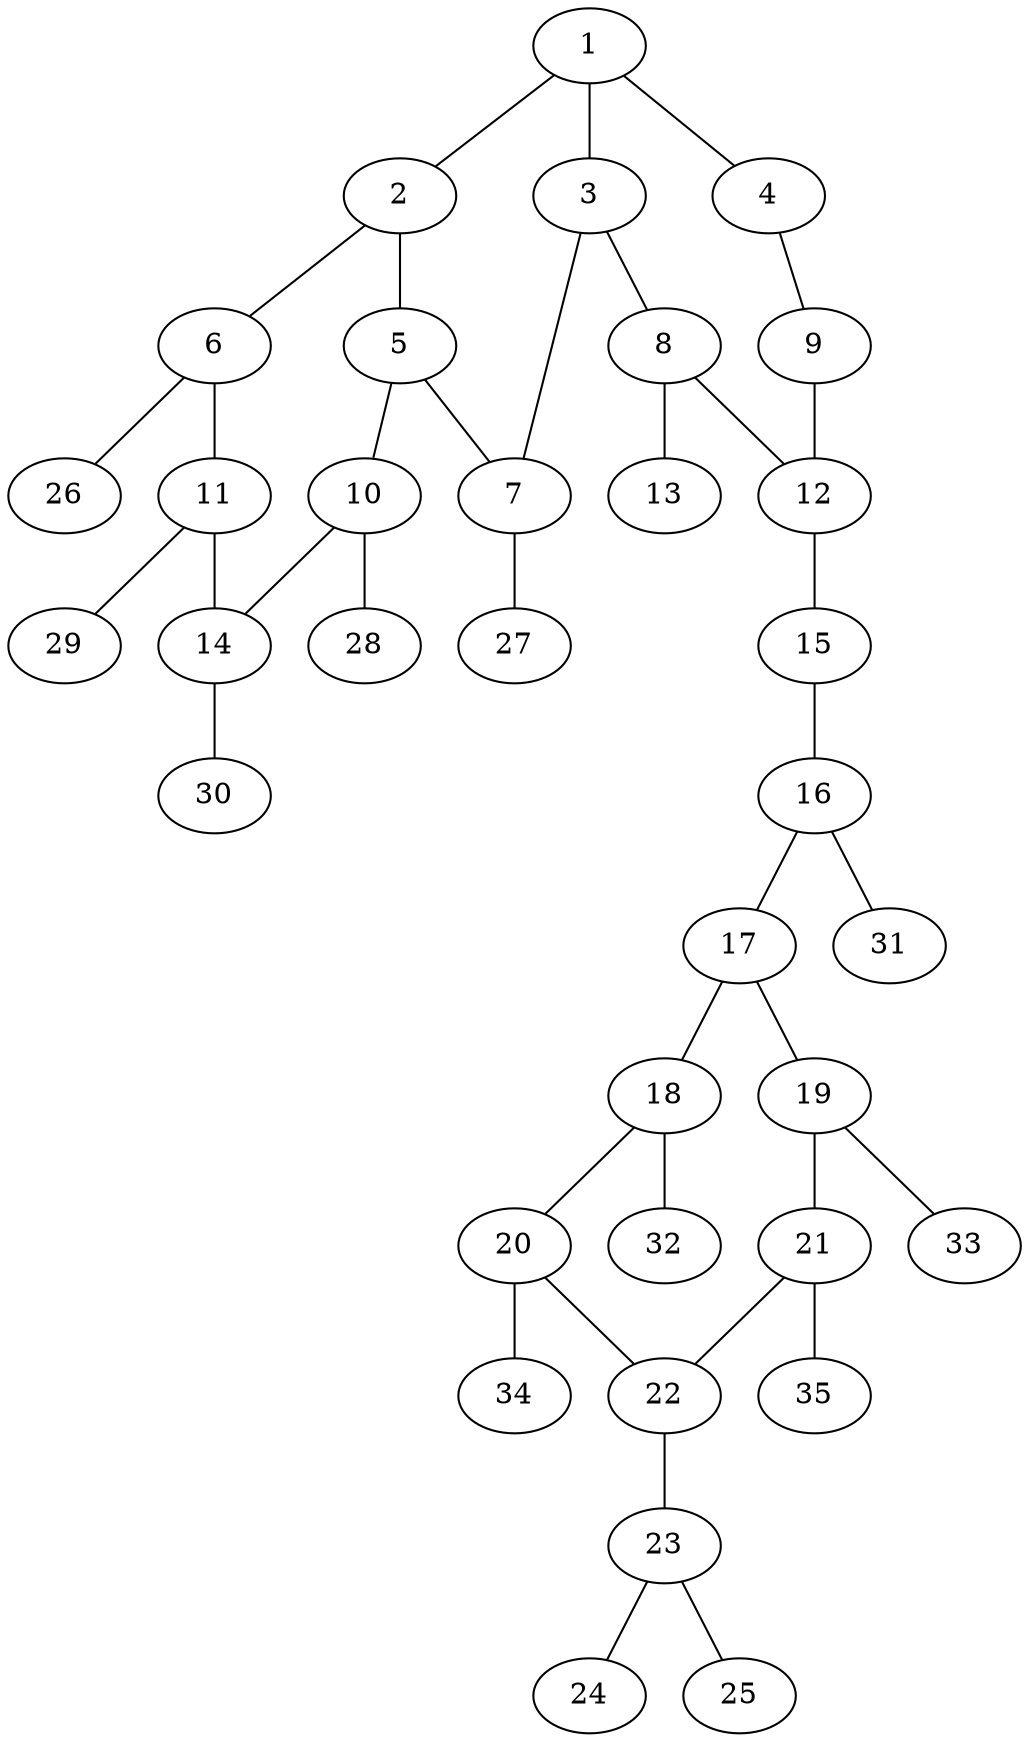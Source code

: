 graph molecule_904 {
	1	 [chem=C];
	2	 [chem=C];
	1 -- 2	 [valence=1];
	3	 [chem=C];
	1 -- 3	 [valence=2];
	4	 [chem=N];
	1 -- 4	 [valence=1];
	5	 [chem=C];
	2 -- 5	 [valence=2];
	6	 [chem=C];
	2 -- 6	 [valence=1];
	7	 [chem=N];
	3 -- 7	 [valence=1];
	8	 [chem=C];
	3 -- 8	 [valence=1];
	9	 [chem=N];
	4 -- 9	 [valence=2];
	5 -- 7	 [valence=1];
	10	 [chem=C];
	5 -- 10	 [valence=1];
	11	 [chem=C];
	6 -- 11	 [valence=2];
	26	 [chem=H];
	6 -- 26	 [valence=1];
	27	 [chem=H];
	7 -- 27	 [valence=1];
	12	 [chem=N];
	8 -- 12	 [valence=1];
	13	 [chem=O];
	8 -- 13	 [valence=2];
	9 -- 12	 [valence=1];
	14	 [chem=C];
	10 -- 14	 [valence=2];
	28	 [chem=H];
	10 -- 28	 [valence=1];
	11 -- 14	 [valence=1];
	29	 [chem=H];
	11 -- 29	 [valence=1];
	15	 [chem=N];
	12 -- 15	 [valence=1];
	30	 [chem=H];
	14 -- 30	 [valence=1];
	16	 [chem=C];
	15 -- 16	 [valence=2];
	17	 [chem=C];
	16 -- 17	 [valence=1];
	31	 [chem=H];
	16 -- 31	 [valence=1];
	18	 [chem=C];
	17 -- 18	 [valence=2];
	19	 [chem=C];
	17 -- 19	 [valence=1];
	20	 [chem=C];
	18 -- 20	 [valence=1];
	32	 [chem=H];
	18 -- 32	 [valence=1];
	21	 [chem=C];
	19 -- 21	 [valence=2];
	33	 [chem=H];
	19 -- 33	 [valence=1];
	22	 [chem=C];
	20 -- 22	 [valence=2];
	34	 [chem=H];
	20 -- 34	 [valence=1];
	21 -- 22	 [valence=1];
	35	 [chem=H];
	21 -- 35	 [valence=1];
	23	 [chem=N];
	22 -- 23	 [valence=1];
	24	 [chem=O];
	23 -- 24	 [valence=2];
	25	 [chem=O];
	23 -- 25	 [valence=1];
}
